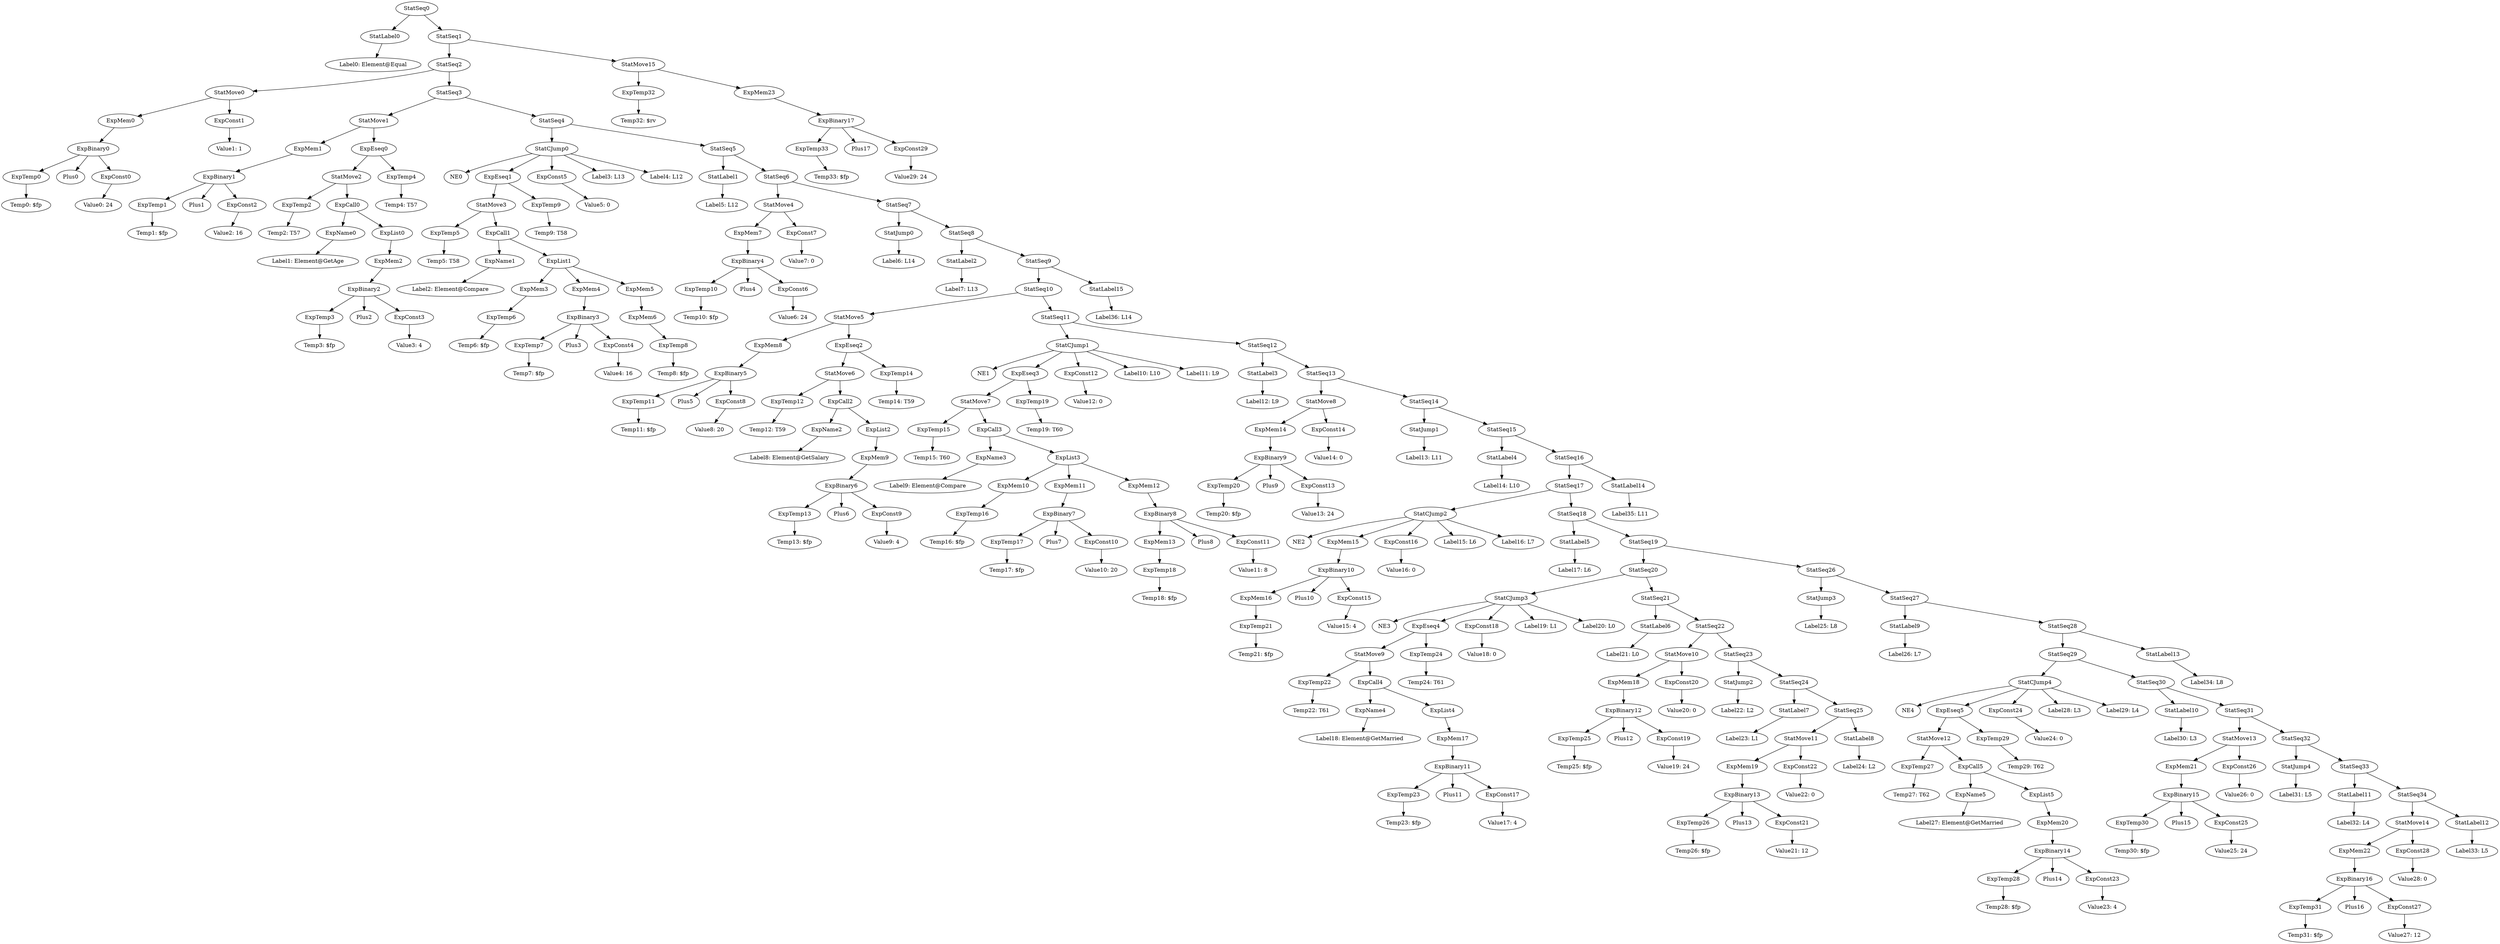 digraph {
	ordering = out;
	ExpMem23 -> ExpBinary17;
	ExpConst29 -> "Value29: 24";
	ExpBinary17 -> ExpTemp33;
	ExpBinary17 -> Plus17;
	ExpBinary17 -> ExpConst29;
	ExpTemp33 -> "Temp33: $fp";
	StatMove15 -> ExpTemp32;
	StatMove15 -> ExpMem23;
	ExpTemp32 -> "Temp32: $rv";
	StatLabel15 -> "Label36: L14";
	StatSeq9 -> StatSeq10;
	StatSeq9 -> StatLabel15;
	ExpMem12 -> ExpBinary8;
	ExpConst11 -> "Value11: 8";
	ExpMem11 -> ExpBinary7;
	StatMove11 -> ExpMem19;
	StatMove11 -> ExpConst22;
	StatSeq13 -> StatMove8;
	StatSeq13 -> StatSeq14;
	ExpTemp23 -> "Temp23: $fp";
	ExpList3 -> ExpMem10;
	ExpList3 -> ExpMem11;
	ExpList3 -> ExpMem12;
	ExpTemp10 -> "Temp10: $fp";
	StatCJump1 -> NE1;
	StatCJump1 -> ExpEseq3;
	StatCJump1 -> ExpConst12;
	StatCJump1 -> "Label10: L10";
	StatCJump1 -> "Label11: L9";
	ExpCall3 -> ExpName3;
	ExpCall3 -> ExpList3;
	ExpConst25 -> "Value25: 24";
	ExpConst19 -> "Value19: 24";
	StatMove12 -> ExpTemp27;
	StatMove12 -> ExpCall5;
	ExpName3 -> "Label9: Element@Compare";
	ExpEseq2 -> StatMove6;
	ExpEseq2 -> ExpTemp14;
	ExpTemp1 -> "Temp1: $fp";
	ExpBinary4 -> ExpTemp10;
	ExpBinary4 -> Plus4;
	ExpBinary4 -> ExpConst6;
	ExpList1 -> ExpMem3;
	ExpList1 -> ExpMem4;
	ExpList1 -> ExpMem5;
	ExpList2 -> ExpMem9;
	ExpTemp22 -> "Temp22: T61";
	ExpTemp16 -> "Temp16: $fp";
	StatCJump2 -> NE2;
	StatCJump2 -> ExpMem15;
	StatCJump2 -> ExpConst16;
	StatCJump2 -> "Label15: L6";
	StatCJump2 -> "Label16: L7";
	ExpBinary6 -> ExpTemp13;
	ExpBinary6 -> Plus6;
	ExpBinary6 -> ExpConst9;
	ExpTemp13 -> "Temp13: $fp";
	ExpBinary15 -> ExpTemp30;
	ExpBinary15 -> Plus15;
	ExpBinary15 -> ExpConst25;
	StatSeq20 -> StatCJump3;
	StatSeq20 -> StatSeq21;
	StatLabel2 -> "Label7: L13";
	StatMove5 -> ExpMem8;
	StatMove5 -> ExpEseq2;
	ExpName2 -> "Label8: Element@GetSalary";
	StatSeq7 -> StatJump0;
	StatSeq7 -> StatSeq8;
	ExpConst27 -> "Value27: 12";
	StatSeq16 -> StatSeq17;
	StatSeq16 -> StatLabel14;
	ExpMem8 -> ExpBinary5;
	StatSeq6 -> StatMove4;
	StatSeq6 -> StatSeq7;
	ExpConst10 -> "Value10: 20";
	ExpBinary1 -> ExpTemp1;
	ExpBinary1 -> Plus1;
	ExpBinary1 -> ExpConst2;
	StatSeq5 -> StatLabel1;
	StatSeq5 -> StatSeq6;
	ExpCall0 -> ExpName0;
	ExpCall0 -> ExpList0;
	ExpTemp12 -> "Temp12: T59";
	ExpTemp14 -> "Temp14: T59";
	StatLabel6 -> "Label21: L0";
	StatSeq11 -> StatCJump1;
	StatSeq11 -> StatSeq12;
	ExpMem2 -> ExpBinary2;
	StatJump1 -> "Label13: L11";
	StatLabel1 -> "Label5: L12";
	ExpName0 -> "Label1: Element@GetAge";
	ExpConst8 -> "Value8: 20";
	ExpTemp20 -> "Temp20: $fp";
	ExpTemp19 -> "Temp19: T60";
	StatSeq17 -> StatCJump2;
	StatSeq17 -> StatSeq18;
	StatSeq1 -> StatSeq2;
	StatSeq1 -> StatMove15;
	StatSeq30 -> StatLabel10;
	StatSeq30 -> StatSeq31;
	StatMove2 -> ExpTemp2;
	StatMove2 -> ExpCall0;
	ExpBinary13 -> ExpTemp26;
	ExpBinary13 -> Plus13;
	ExpBinary13 -> ExpConst21;
	ExpTemp2 -> "Temp2: T57";
	StatLabel11 -> "Label32: L4";
	ExpTemp17 -> "Temp17: $fp";
	ExpConst3 -> "Value3: 4";
	StatLabel12 -> "Label33: L5";
	ExpBinary0 -> ExpTemp0;
	ExpBinary0 -> Plus0;
	ExpBinary0 -> ExpConst0;
	ExpBinary11 -> ExpTemp23;
	ExpBinary11 -> Plus11;
	ExpBinary11 -> ExpConst17;
	ExpBinary14 -> ExpTemp28;
	ExpBinary14 -> Plus14;
	ExpBinary14 -> ExpConst23;
	StatMove0 -> ExpMem0;
	StatMove0 -> ExpConst1;
	StatSeq8 -> StatLabel2;
	StatSeq8 -> StatSeq9;
	ExpTemp11 -> "Temp11: $fp";
	ExpEseq0 -> StatMove2;
	ExpEseq0 -> ExpTemp4;
	StatSeq0 -> StatLabel0;
	StatSeq0 -> StatSeq1;
	ExpConst23 -> "Value23: 4";
	ExpMem21 -> ExpBinary15;
	ExpTemp5 -> "Temp5: T58";
	ExpMem9 -> ExpBinary6;
	ExpConst6 -> "Value6: 24";
	ExpMem1 -> ExpBinary1;
	ExpConst0 -> "Value0: 24";
	StatSeq4 -> StatCJump0;
	StatSeq4 -> StatSeq5;
	ExpMem0 -> ExpBinary0;
	StatMove1 -> ExpMem1;
	StatMove1 -> ExpEseq0;
	ExpConst12 -> "Value12: 0";
	ExpBinary5 -> ExpTemp11;
	ExpBinary5 -> Plus5;
	ExpBinary5 -> ExpConst8;
	ExpBinary7 -> ExpTemp17;
	ExpBinary7 -> Plus7;
	ExpBinary7 -> ExpConst10;
	ExpBinary9 -> ExpTemp20;
	ExpBinary9 -> Plus9;
	ExpBinary9 -> ExpConst13;
	ExpTemp8 -> "Temp8: $fp";
	ExpMem15 -> ExpBinary10;
	ExpMem16 -> ExpTemp21;
	ExpBinary2 -> ExpTemp3;
	ExpBinary2 -> Plus2;
	ExpBinary2 -> ExpConst3;
	ExpConst1 -> "Value1: 1";
	StatCJump0 -> NE0;
	StatCJump0 -> ExpEseq1;
	StatCJump0 -> ExpConst5;
	StatCJump0 -> "Label3: L13";
	StatCJump0 -> "Label4: L12";
	StatLabel5 -> "Label17: L6";
	ExpEseq3 -> StatMove7;
	ExpEseq3 -> ExpTemp19;
	ExpTemp25 -> "Temp25: $fp";
	ExpTemp0 -> "Temp0: $fp";
	StatMove7 -> ExpTemp15;
	StatMove7 -> ExpCall3;
	ExpTemp7 -> "Temp7: $fp";
	ExpBinary3 -> ExpTemp7;
	ExpBinary3 -> Plus3;
	ExpBinary3 -> ExpConst4;
	StatSeq3 -> StatMove1;
	StatSeq3 -> StatSeq4;
	StatLabel0 -> "Label0: Element@Equal";
	ExpConst24 -> "Value24: 0";
	ExpTemp15 -> "Temp15: T60";
	StatMove13 -> ExpMem21;
	StatMove13 -> ExpConst26;
	ExpName1 -> "Label2: Element@Compare";
	ExpEseq1 -> StatMove3;
	ExpEseq1 -> ExpTemp9;
	StatJump0 -> "Label6: L14";
	ExpCall1 -> ExpName1;
	ExpCall1 -> ExpList1;
	ExpMem19 -> ExpBinary13;
	ExpBinary8 -> ExpMem13;
	ExpBinary8 -> Plus8;
	ExpBinary8 -> ExpConst11;
	ExpConst5 -> "Value5: 0";
	StatSeq26 -> StatJump3;
	StatSeq26 -> StatSeq27;
	ExpCall2 -> ExpName2;
	ExpCall2 -> ExpList2;
	ExpConst2 -> "Value2: 16";
	ExpConst4 -> "Value4: 16";
	ExpCall4 -> ExpName4;
	ExpCall4 -> ExpList4;
	StatJump3 -> "Label25: L8";
	ExpTemp4 -> "Temp4: T57";
	StatSeq12 -> StatLabel3;
	StatSeq12 -> StatSeq13;
	ExpMem7 -> ExpBinary4;
	ExpConst13 -> "Value13: 24";
	StatSeq31 -> StatMove13;
	StatSeq31 -> StatSeq32;
	ExpMem14 -> ExpBinary9;
	StatSeq32 -> StatJump4;
	StatSeq32 -> StatSeq33;
	ExpTemp28 -> "Temp28: $fp";
	StatMove8 -> ExpMem14;
	StatMove8 -> ExpConst14;
	StatLabel7 -> "Label23: L1";
	ExpConst9 -> "Value9: 4";
	ExpConst14 -> "Value14: 0";
	ExpMem13 -> ExpTemp18;
	StatCJump4 -> NE4;
	StatCJump4 -> ExpEseq5;
	StatCJump4 -> ExpConst24;
	StatCJump4 -> "Label28: L3";
	StatCJump4 -> "Label29: L4";
	StatSeq14 -> StatJump1;
	StatSeq14 -> StatSeq15;
	StatLabel4 -> "Label14: L10";
	StatSeq23 -> StatJump2;
	StatSeq23 -> StatSeq24;
	StatSeq33 -> StatLabel11;
	StatSeq33 -> StatSeq34;
	StatSeq15 -> StatLabel4;
	StatSeq15 -> StatSeq16;
	ExpConst7 -> "Value7: 0";
	ExpTemp21 -> "Temp21: $fp";
	ExpBinary10 -> ExpMem16;
	ExpBinary10 -> Plus10;
	ExpBinary10 -> ExpConst15;
	ExpConst15 -> "Value15: 4";
	ExpMem6 -> ExpTemp8;
	ExpConst16 -> "Value16: 0";
	StatLabel3 -> "Label12: L9";
	StatSeq18 -> StatLabel5;
	StatSeq18 -> StatSeq19;
	StatCJump3 -> NE3;
	StatCJump3 -> ExpEseq4;
	StatCJump3 -> ExpConst18;
	StatCJump3 -> "Label19: L1";
	StatCJump3 -> "Label20: L0";
	StatMove4 -> ExpMem7;
	StatMove4 -> ExpConst7;
	StatMove9 -> ExpTemp22;
	StatMove9 -> ExpCall4;
	ExpName4 -> "Label18: Element@GetMarried";
	ExpConst17 -> "Value17: 4";
	ExpMem17 -> ExpBinary11;
	ExpList4 -> ExpMem17;
	ExpTemp27 -> "Temp27: T62";
	ExpMem3 -> ExpTemp6;
	ExpEseq4 -> StatMove9;
	ExpEseq4 -> ExpTemp24;
	ExpConst26 -> "Value26: 0";
	ExpConst18 -> "Value18: 0";
	StatMove6 -> ExpTemp12;
	StatMove6 -> ExpCall2;
	ExpBinary12 -> ExpTemp25;
	ExpBinary12 -> Plus12;
	ExpBinary12 -> ExpConst19;
	ExpName5 -> "Label27: Element@GetMarried";
	StatSeq21 -> StatLabel6;
	StatSeq21 -> StatSeq22;
	ExpMem4 -> ExpBinary3;
	StatMove10 -> ExpMem18;
	StatMove10 -> ExpConst20;
	StatJump2 -> "Label22: L2";
	StatLabel10 -> "Label30: L3";
	StatSeq24 -> StatLabel7;
	StatSeq24 -> StatSeq25;
	ExpTemp26 -> "Temp26: $fp";
	ExpConst21 -> "Value21: 12";
	ExpList0 -> ExpMem2;
	ExpConst22 -> "Value22: 0";
	StatSeq34 -> StatMove14;
	StatSeq34 -> StatLabel12;
	StatMove3 -> ExpTemp5;
	StatMove3 -> ExpCall1;
	StatSeq25 -> StatMove11;
	StatSeq25 -> StatLabel8;
	ExpTemp3 -> "Temp3: $fp";
	ExpTemp6 -> "Temp6: $fp";
	StatLabel8 -> "Label24: L2";
	StatSeq22 -> StatMove10;
	StatSeq22 -> StatSeq23;
	StatSeq19 -> StatSeq20;
	StatSeq19 -> StatSeq26;
	StatLabel9 -> "Label26: L7";
	ExpTemp9 -> "Temp9: T58";
	StatSeq27 -> StatLabel9;
	StatSeq27 -> StatSeq28;
	ExpCall5 -> ExpName5;
	ExpCall5 -> ExpList5;
	ExpMem20 -> ExpBinary14;
	ExpTemp31 -> "Temp31: $fp";
	ExpTemp24 -> "Temp24: T61";
	ExpList5 -> ExpMem20;
	ExpMem18 -> ExpBinary12;
	ExpEseq5 -> StatMove12;
	ExpEseq5 -> ExpTemp29;
	StatSeq28 -> StatSeq29;
	StatSeq28 -> StatLabel13;
	ExpTemp29 -> "Temp29: T62";
	ExpConst20 -> "Value20: 0";
	StatSeq29 -> StatCJump4;
	StatSeq29 -> StatSeq30;
	ExpTemp30 -> "Temp30: $fp";
	ExpMem10 -> ExpTemp16;
	StatJump4 -> "Label31: L5";
	ExpBinary16 -> ExpTemp31;
	ExpBinary16 -> Plus16;
	ExpBinary16 -> ExpConst27;
	ExpTemp18 -> "Temp18: $fp";
	ExpConst28 -> "Value28: 0";
	ExpMem5 -> ExpMem6;
	ExpMem22 -> ExpBinary16;
	StatMove14 -> ExpMem22;
	StatMove14 -> ExpConst28;
	StatSeq2 -> StatMove0;
	StatSeq2 -> StatSeq3;
	StatLabel13 -> "Label34: L8";
	StatSeq10 -> StatMove5;
	StatSeq10 -> StatSeq11;
	StatLabel14 -> "Label35: L11";
}

